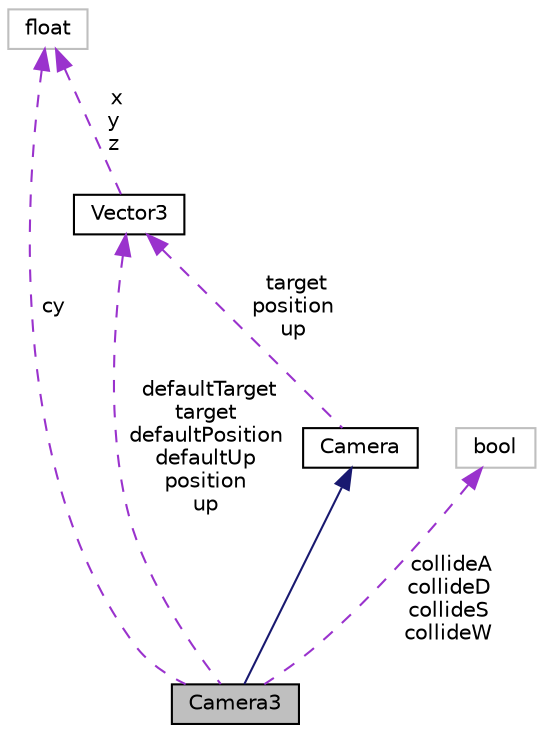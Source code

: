 digraph "Camera3"
{
  bgcolor="transparent";
  edge [fontname="Helvetica",fontsize="10",labelfontname="Helvetica",labelfontsize="10"];
  node [fontname="Helvetica",fontsize="10",shape=record];
  Node1 [label="Camera3",height=0.2,width=0.4,color="black", fillcolor="grey75", style="filled", fontcolor="black"];
  Node2 -> Node1 [dir="back",color="midnightblue",fontsize="10",style="solid",fontname="Helvetica"];
  Node2 [label="Camera",height=0.2,width=0.4,color="black",URL="$classCamera.html",tooltip="Camera class. "];
  Node3 -> Node2 [dir="back",color="darkorchid3",fontsize="10",style="dashed",label=" target\nposition\nup" ,fontname="Helvetica"];
  Node3 [label="Vector3",height=0.2,width=0.4,color="black",URL="$structVector3.html",tooltip="Defines a 3D vector and its methods. "];
  Node4 -> Node3 [dir="back",color="darkorchid3",fontsize="10",style="dashed",label=" x\ny\nz" ,fontname="Helvetica"];
  Node4 [label="float",height=0.2,width=0.4,color="grey75"];
  Node4 -> Node1 [dir="back",color="darkorchid3",fontsize="10",style="dashed",label=" cy" ,fontname="Helvetica"];
  Node3 -> Node1 [dir="back",color="darkorchid3",fontsize="10",style="dashed",label=" defaultTarget\ntarget\ndefaultPosition\ndefaultUp\nposition\nup" ,fontname="Helvetica"];
  Node5 -> Node1 [dir="back",color="darkorchid3",fontsize="10",style="dashed",label=" collideA\ncollideD\ncollideS\ncollideW" ,fontname="Helvetica"];
  Node5 [label="bool",height=0.2,width=0.4,color="grey75"];
}
